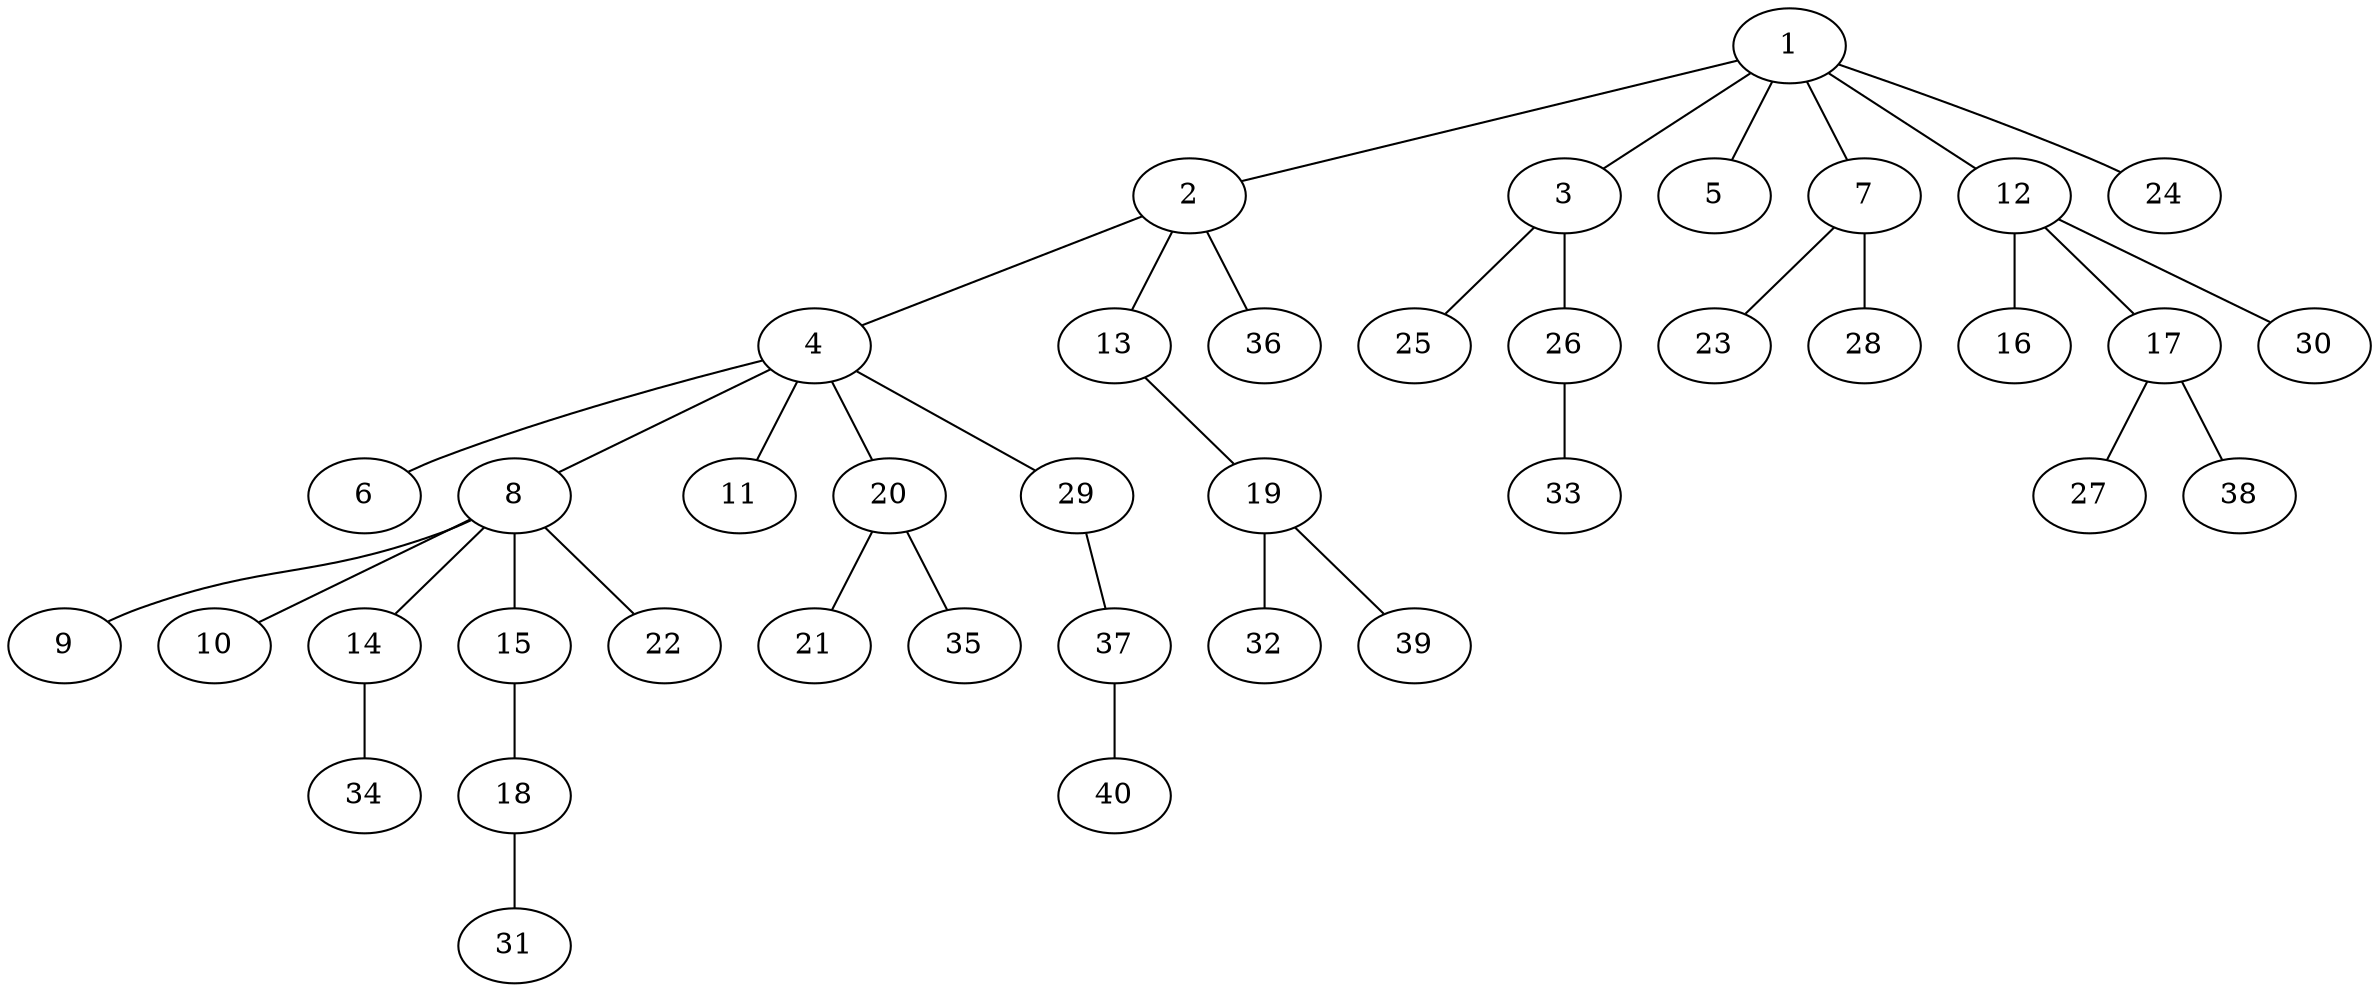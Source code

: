 graph graphname {1--2
1--3
1--5
1--7
1--12
1--24
2--4
2--13
2--36
3--25
3--26
4--6
4--8
4--11
4--20
4--29
7--23
7--28
8--9
8--10
8--14
8--15
8--22
12--16
12--17
12--30
13--19
14--34
15--18
17--27
17--38
18--31
19--32
19--39
20--21
20--35
26--33
29--37
37--40
}